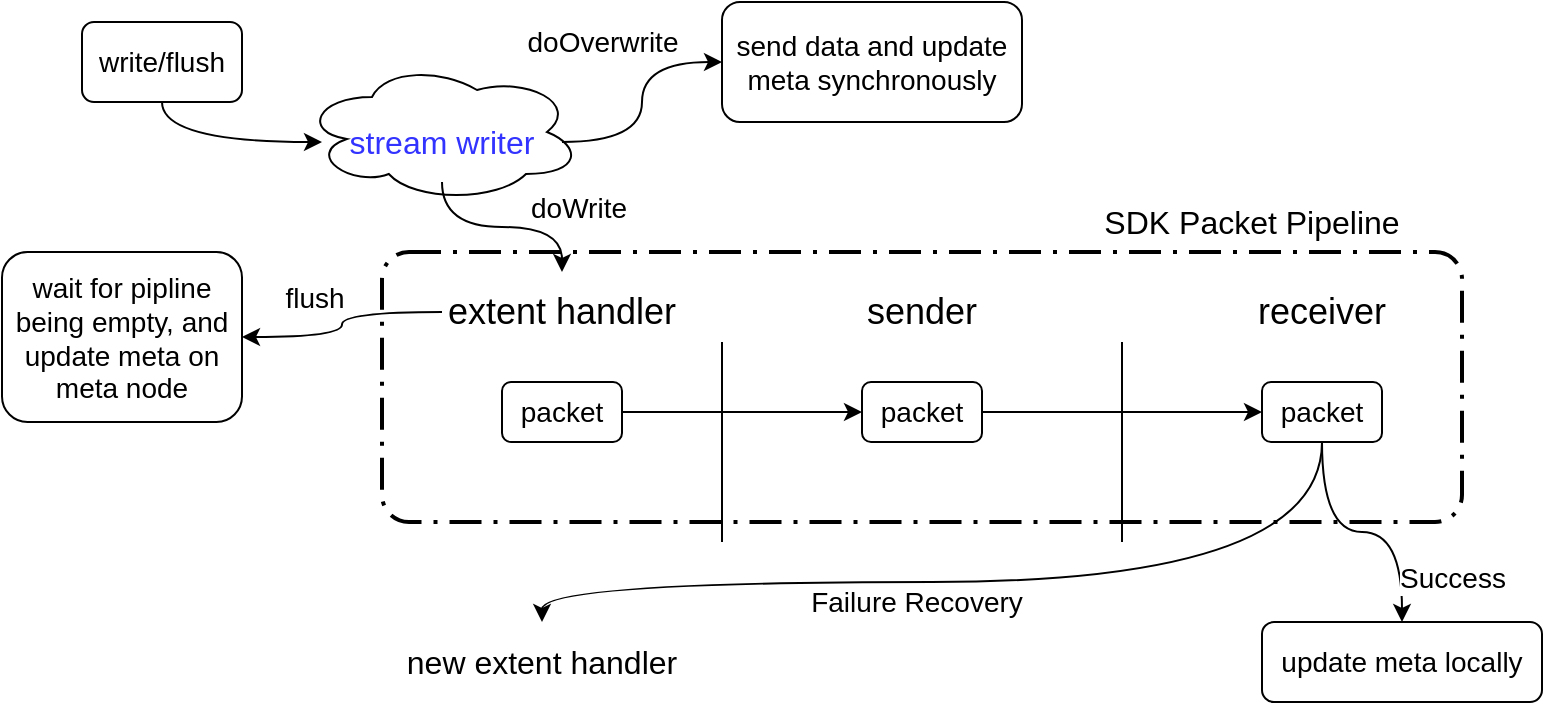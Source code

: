 <mxfile version="12.7.9" type="github">
  <diagram id="TJVbopDNEnAdcwNr6Ii2" name="Page-1">
    <mxGraphModel dx="815" dy="477" grid="1" gridSize="10" guides="1" tooltips="1" connect="1" arrows="1" fold="1" page="1" pageScale="1" pageWidth="827" pageHeight="1169" math="0" shadow="0">
      <root>
        <mxCell id="0" />
        <mxCell id="1" parent="0" />
        <mxCell id="hg7zff2ZG15yRXZS8xJL-1" value="" style="ellipse;shape=cloud;whiteSpace=wrap;html=1;" vertex="1" parent="1">
          <mxGeometry x="190" y="60" width="140" height="70" as="geometry" />
        </mxCell>
        <mxCell id="93QJgdqJfiVn2zMciD_G-33" value="" style="rounded=1;arcSize=10;dashed=1;strokeColor=#000000;fillColor=none;gradientColor=none;dashPattern=8 3 1 3;strokeWidth=2;" parent="1" vertex="1">
          <mxGeometry x="230" y="155" width="540" height="135" as="geometry" />
        </mxCell>
        <mxCell id="93QJgdqJfiVn2zMciD_G-1" value="" style="endArrow=none;html=1;" parent="1" edge="1">
          <mxGeometry width="50" height="50" relative="1" as="geometry">
            <mxPoint x="400" y="300" as="sourcePoint" />
            <mxPoint x="400" y="200" as="targetPoint" />
          </mxGeometry>
        </mxCell>
        <mxCell id="93QJgdqJfiVn2zMciD_G-2" value="" style="endArrow=none;html=1;" parent="1" edge="1">
          <mxGeometry width="50" height="50" relative="1" as="geometry">
            <mxPoint x="600" y="300" as="sourcePoint" />
            <mxPoint x="600" y="200" as="targetPoint" />
          </mxGeometry>
        </mxCell>
        <mxCell id="93QJgdqJfiVn2zMciD_G-22" value="&lt;font style=&quot;font-size: 14px&quot;&gt;flush&lt;/font&gt;" style="edgeStyle=orthogonalEdgeStyle;curved=1;orthogonalLoop=1;jettySize=auto;html=1;entryX=1;entryY=0.5;entryDx=0;entryDy=0;" parent="1" source="93QJgdqJfiVn2zMciD_G-3" target="93QJgdqJfiVn2zMciD_G-20" edge="1">
          <mxGeometry x="0.368" y="-20" relative="1" as="geometry">
            <mxPoint as="offset" />
          </mxGeometry>
        </mxCell>
        <mxCell id="93QJgdqJfiVn2zMciD_G-3" value="&lt;font style=&quot;font-size: 18px&quot;&gt;extent handler&lt;/font&gt;" style="text;html=1;strokeColor=none;fillColor=none;align=center;verticalAlign=middle;whiteSpace=wrap;rounded=0;" parent="1" vertex="1">
          <mxGeometry x="260" y="165" width="120" height="40" as="geometry" />
        </mxCell>
        <mxCell id="93QJgdqJfiVn2zMciD_G-4" value="&lt;font style=&quot;font-size: 18px&quot;&gt;sender&lt;/font&gt;" style="text;html=1;strokeColor=none;fillColor=none;align=center;verticalAlign=middle;whiteSpace=wrap;rounded=0;" parent="1" vertex="1">
          <mxGeometry x="440" y="165" width="120" height="40" as="geometry" />
        </mxCell>
        <mxCell id="93QJgdqJfiVn2zMciD_G-5" value="&lt;font style=&quot;font-size: 18px&quot;&gt;receiver&lt;/font&gt;" style="text;html=1;strokeColor=none;fillColor=none;align=center;verticalAlign=middle;whiteSpace=wrap;rounded=0;" parent="1" vertex="1">
          <mxGeometry x="640" y="165" width="120" height="40" as="geometry" />
        </mxCell>
        <mxCell id="93QJgdqJfiVn2zMciD_G-9" style="edgeStyle=orthogonalEdgeStyle;curved=1;orthogonalLoop=1;jettySize=auto;html=1;entryX=0.5;entryY=0;entryDx=0;entryDy=0;" parent="1" source="93QJgdqJfiVn2zMciD_G-6" target="93QJgdqJfiVn2zMciD_G-3" edge="1" treatAsSingle="0">
          <mxGeometry relative="1" as="geometry" />
        </mxCell>
        <mxCell id="93QJgdqJfiVn2zMciD_G-15" value="&lt;font style=&quot;font-size: 14px&quot;&gt;doWrite&lt;/font&gt;" style="text;html=1;align=center;verticalAlign=middle;resizable=0;points=[];labelBackgroundColor=#ffffff;" parent="93QJgdqJfiVn2zMciD_G-9" vertex="1" connectable="0">
          <mxGeometry x="-0.221" y="5" relative="1" as="geometry">
            <mxPoint x="49" y="-5" as="offset" />
          </mxGeometry>
        </mxCell>
        <mxCell id="93QJgdqJfiVn2zMciD_G-17" style="edgeStyle=orthogonalEdgeStyle;curved=1;orthogonalLoop=1;jettySize=auto;html=1;entryX=0;entryY=0.5;entryDx=0;entryDy=0;" parent="1" source="93QJgdqJfiVn2zMciD_G-6" target="93QJgdqJfiVn2zMciD_G-16" edge="1" treatAsSingle="0">
          <mxGeometry relative="1" as="geometry" />
        </mxCell>
        <mxCell id="93QJgdqJfiVn2zMciD_G-18" value="&lt;font style=&quot;font-size: 14px&quot;&gt;doOverwrite&lt;/font&gt;" style="text;html=1;align=center;verticalAlign=middle;resizable=0;points=[];labelBackgroundColor=#ffffff;" parent="93QJgdqJfiVn2zMciD_G-17" vertex="1" connectable="0">
          <mxGeometry x="0.235" y="-1" relative="1" as="geometry">
            <mxPoint x="-21" y="-16" as="offset" />
          </mxGeometry>
        </mxCell>
        <mxCell id="93QJgdqJfiVn2zMciD_G-6" value="&lt;font style=&quot;font-size: 16px&quot; color=&quot;#3333ff&quot;&gt;stream writer&lt;/font&gt;" style="text;html=1;strokeColor=none;fillColor=none;align=center;verticalAlign=middle;whiteSpace=wrap;rounded=0;" parent="1" vertex="1">
          <mxGeometry x="200" y="80" width="120" height="40" as="geometry" />
        </mxCell>
        <mxCell id="93QJgdqJfiVn2zMciD_G-8" style="edgeStyle=orthogonalEdgeStyle;orthogonalLoop=1;jettySize=auto;html=1;exitX=0.5;exitY=1;exitDx=0;exitDy=0;curved=1;" parent="1" source="93QJgdqJfiVn2zMciD_G-7" target="93QJgdqJfiVn2zMciD_G-6" edge="1">
          <mxGeometry relative="1" as="geometry" />
        </mxCell>
        <mxCell id="93QJgdqJfiVn2zMciD_G-7" value="&lt;font style=&quot;font-size: 14px&quot;&gt;write/flush&lt;/font&gt;" style="rounded=1;whiteSpace=wrap;html=1;" parent="1" vertex="1">
          <mxGeometry x="80" y="40" width="80" height="40" as="geometry" />
        </mxCell>
        <mxCell id="93QJgdqJfiVn2zMciD_G-39" style="edgeStyle=orthogonalEdgeStyle;curved=1;orthogonalLoop=1;jettySize=auto;html=1;entryX=0;entryY=0.5;entryDx=0;entryDy=0;" parent="1" source="93QJgdqJfiVn2zMciD_G-11" target="93QJgdqJfiVn2zMciD_G-24" edge="1">
          <mxGeometry relative="1" as="geometry" />
        </mxCell>
        <mxCell id="93QJgdqJfiVn2zMciD_G-11" value="&lt;font style=&quot;font-size: 14px&quot;&gt;packet&lt;/font&gt;" style="rounded=1;whiteSpace=wrap;html=1;" parent="1" vertex="1">
          <mxGeometry x="290" y="220" width="60" height="30" as="geometry" />
        </mxCell>
        <mxCell id="93QJgdqJfiVn2zMciD_G-31" style="edgeStyle=orthogonalEdgeStyle;curved=1;orthogonalLoop=1;jettySize=auto;html=1;entryX=0.5;entryY=0;entryDx=0;entryDy=0;" parent="1" source="93QJgdqJfiVn2zMciD_G-14" target="93QJgdqJfiVn2zMciD_G-30" edge="1" treatAsSingle="0">
          <mxGeometry relative="1" as="geometry">
            <Array as="points">
              <mxPoint x="700" y="320" />
              <mxPoint x="310" y="320" />
            </Array>
          </mxGeometry>
        </mxCell>
        <mxCell id="93QJgdqJfiVn2zMciD_G-35" value="&lt;font style=&quot;font-size: 14px&quot;&gt;Failure Recovery&lt;/font&gt;" style="text;html=1;align=center;verticalAlign=middle;resizable=0;points=[];labelBackgroundColor=#ffffff;" parent="93QJgdqJfiVn2zMciD_G-31" vertex="1" connectable="0">
          <mxGeometry x="0.336" y="-5" relative="1" as="geometry">
            <mxPoint x="47" y="15" as="offset" />
          </mxGeometry>
        </mxCell>
        <mxCell id="93QJgdqJfiVn2zMciD_G-37" style="edgeStyle=orthogonalEdgeStyle;curved=1;orthogonalLoop=1;jettySize=auto;html=1;entryX=0.5;entryY=0;entryDx=0;entryDy=0;" parent="1" source="93QJgdqJfiVn2zMciD_G-14" target="93QJgdqJfiVn2zMciD_G-36" edge="1" treatAsSingle="0">
          <mxGeometry relative="1" as="geometry" />
        </mxCell>
        <mxCell id="93QJgdqJfiVn2zMciD_G-38" value="&lt;font style=&quot;font-size: 14px&quot;&gt;Success&lt;/font&gt;" style="text;html=1;align=center;verticalAlign=middle;resizable=0;points=[];labelBackgroundColor=#ffffff;" parent="93QJgdqJfiVn2zMciD_G-37" vertex="1" connectable="0">
          <mxGeometry x="0.404" y="-8" relative="1" as="geometry">
            <mxPoint x="33" y="16" as="offset" />
          </mxGeometry>
        </mxCell>
        <mxCell id="93QJgdqJfiVn2zMciD_G-14" value="&lt;font style=&quot;font-size: 14px&quot;&gt;packet&lt;/font&gt;" style="rounded=1;whiteSpace=wrap;html=1;" parent="1" vertex="1">
          <mxGeometry x="670" y="220" width="60" height="30" as="geometry" />
        </mxCell>
        <mxCell id="93QJgdqJfiVn2zMciD_G-16" value="&lt;font style=&quot;font-size: 14px&quot;&gt;send data and update meta synchronously&lt;/font&gt;" style="rounded=1;whiteSpace=wrap;html=1;" parent="1" vertex="1">
          <mxGeometry x="400" y="30" width="150" height="60" as="geometry" />
        </mxCell>
        <mxCell id="93QJgdqJfiVn2zMciD_G-20" value="&lt;div&gt;&lt;span style=&quot;font-size: 14px&quot;&gt;wait for pipline being empty, and update meta on meta node&lt;/span&gt;&lt;/div&gt;" style="rounded=1;whiteSpace=wrap;html=1;align=center;" parent="1" vertex="1">
          <mxGeometry x="40" y="155" width="120" height="85" as="geometry" />
        </mxCell>
        <mxCell id="93QJgdqJfiVn2zMciD_G-40" style="edgeStyle=orthogonalEdgeStyle;curved=1;orthogonalLoop=1;jettySize=auto;html=1;entryX=0;entryY=0.5;entryDx=0;entryDy=0;" parent="1" source="93QJgdqJfiVn2zMciD_G-24" target="93QJgdqJfiVn2zMciD_G-14" edge="1">
          <mxGeometry relative="1" as="geometry" />
        </mxCell>
        <mxCell id="93QJgdqJfiVn2zMciD_G-24" value="&lt;font style=&quot;font-size: 14px&quot;&gt;packet&lt;/font&gt;" style="rounded=1;whiteSpace=wrap;html=1;" parent="1" vertex="1">
          <mxGeometry x="470" y="220" width="60" height="30" as="geometry" />
        </mxCell>
        <mxCell id="93QJgdqJfiVn2zMciD_G-30" value="&lt;font style=&quot;font-size: 16px&quot;&gt;new extent handler&lt;/font&gt;" style="text;html=1;strokeColor=none;fillColor=none;align=center;verticalAlign=middle;whiteSpace=wrap;rounded=0;" parent="1" vertex="1">
          <mxGeometry x="240" y="340" width="140" height="40" as="geometry" />
        </mxCell>
        <mxCell id="93QJgdqJfiVn2zMciD_G-34" value="&lt;font style=&quot;font-size: 16px&quot;&gt;SDK Packet Pipeline&lt;/font&gt;" style="text;html=1;strokeColor=none;fillColor=none;align=center;verticalAlign=middle;whiteSpace=wrap;rounded=0;" parent="1" vertex="1">
          <mxGeometry x="580" y="120" width="170" height="40" as="geometry" />
        </mxCell>
        <mxCell id="93QJgdqJfiVn2zMciD_G-36" value="&lt;font style=&quot;font-size: 14px&quot;&gt;update meta locally&lt;/font&gt;" style="rounded=1;whiteSpace=wrap;html=1;" parent="1" vertex="1">
          <mxGeometry x="670" y="340" width="140" height="40" as="geometry" />
        </mxCell>
      </root>
    </mxGraphModel>
  </diagram>
</mxfile>
